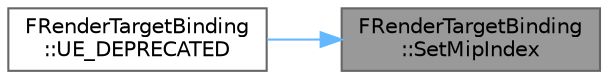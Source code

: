 digraph "FRenderTargetBinding::SetMipIndex"
{
 // INTERACTIVE_SVG=YES
 // LATEX_PDF_SIZE
  bgcolor="transparent";
  edge [fontname=Helvetica,fontsize=10,labelfontname=Helvetica,labelfontsize=10];
  node [fontname=Helvetica,fontsize=10,shape=box,height=0.2,width=0.4];
  rankdir="RL";
  Node1 [id="Node000001",label="FRenderTargetBinding\l::SetMipIndex",height=0.2,width=0.4,color="gray40", fillcolor="grey60", style="filled", fontcolor="black",tooltip=" "];
  Node1 -> Node2 [id="edge1_Node000001_Node000002",dir="back",color="steelblue1",style="solid",tooltip=" "];
  Node2 [id="Node000002",label="FRenderTargetBinding\l::UE_DEPRECATED",height=0.2,width=0.4,color="grey40", fillcolor="white", style="filled",URL="$d2/d6f/structFRenderTargetBinding.html#a8b828a5a173dbb41abc076f89b75b5f4",tooltip=" "];
}
